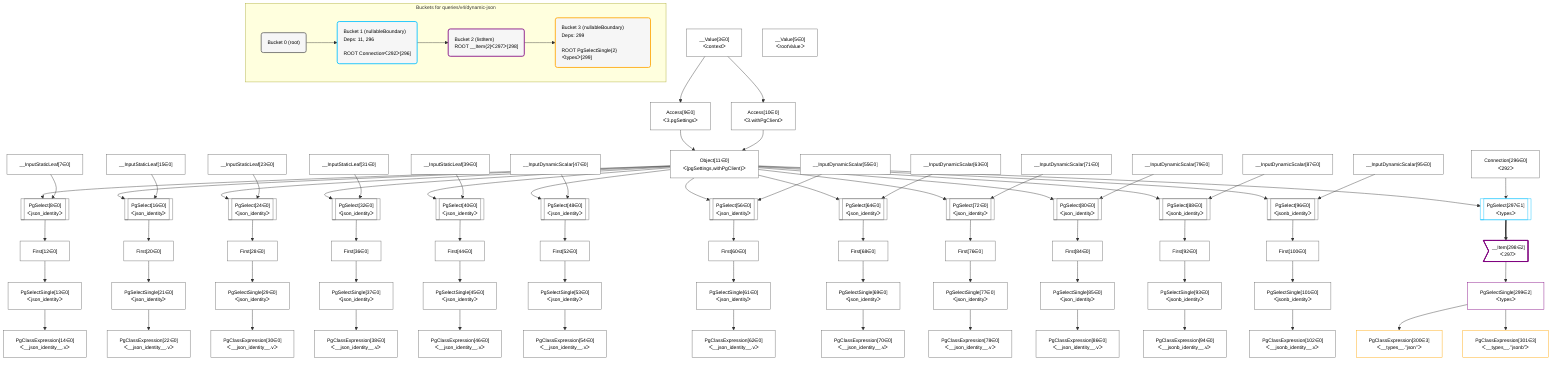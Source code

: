 %%{init: {'themeVariables': { 'fontSize': '12px'}}}%%
graph TD
    classDef path fill:#eee,stroke:#000,color:#000
    classDef plan fill:#fff,stroke-width:1px,color:#000
    classDef itemplan fill:#fff,stroke-width:2px,color:#000
    classDef sideeffectplan fill:#f00,stroke-width:2px,color:#000
    classDef bucket fill:#f6f6f6,color:#000,stroke-width:2px,text-align:left


    %% define steps
    __Value3["__Value[3∈0]<br />ᐸcontextᐳ"]:::plan
    __Value5["__Value[5∈0]<br />ᐸrootValueᐳ"]:::plan
    __InputStaticLeaf7["__InputStaticLeaf[7∈0]"]:::plan
    Access9["Access[9∈0]<br />ᐸ3.pgSettingsᐳ"]:::plan
    Access10["Access[10∈0]<br />ᐸ3.withPgClientᐳ"]:::plan
    Object11["Object[11∈0]<br />ᐸ{pgSettings,withPgClient}ᐳ"]:::plan
    PgSelect8[["PgSelect[8∈0]<br />ᐸjson_identityᐳ"]]:::plan
    First12["First[12∈0]"]:::plan
    PgSelectSingle13["PgSelectSingle[13∈0]<br />ᐸjson_identityᐳ"]:::plan
    PgClassExpression14["PgClassExpression[14∈0]<br />ᐸ__json_identity__.vᐳ"]:::plan
    __InputStaticLeaf15["__InputStaticLeaf[15∈0]"]:::plan
    PgSelect16[["PgSelect[16∈0]<br />ᐸjson_identityᐳ"]]:::plan
    First20["First[20∈0]"]:::plan
    PgSelectSingle21["PgSelectSingle[21∈0]<br />ᐸjson_identityᐳ"]:::plan
    PgClassExpression22["PgClassExpression[22∈0]<br />ᐸ__json_identity__.vᐳ"]:::plan
    __InputStaticLeaf23["__InputStaticLeaf[23∈0]"]:::plan
    PgSelect24[["PgSelect[24∈0]<br />ᐸjson_identityᐳ"]]:::plan
    First28["First[28∈0]"]:::plan
    PgSelectSingle29["PgSelectSingle[29∈0]<br />ᐸjson_identityᐳ"]:::plan
    PgClassExpression30["PgClassExpression[30∈0]<br />ᐸ__json_identity__.vᐳ"]:::plan
    __InputStaticLeaf31["__InputStaticLeaf[31∈0]"]:::plan
    PgSelect32[["PgSelect[32∈0]<br />ᐸjson_identityᐳ"]]:::plan
    First36["First[36∈0]"]:::plan
    PgSelectSingle37["PgSelectSingle[37∈0]<br />ᐸjson_identityᐳ"]:::plan
    PgClassExpression38["PgClassExpression[38∈0]<br />ᐸ__json_identity__.vᐳ"]:::plan
    __InputStaticLeaf39["__InputStaticLeaf[39∈0]"]:::plan
    PgSelect40[["PgSelect[40∈0]<br />ᐸjson_identityᐳ"]]:::plan
    First44["First[44∈0]"]:::plan
    PgSelectSingle45["PgSelectSingle[45∈0]<br />ᐸjson_identityᐳ"]:::plan
    PgClassExpression46["PgClassExpression[46∈0]<br />ᐸ__json_identity__.vᐳ"]:::plan
    __InputDynamicScalar47["__InputDynamicScalar[47∈0]"]:::plan
    PgSelect48[["PgSelect[48∈0]<br />ᐸjson_identityᐳ"]]:::plan
    First52["First[52∈0]"]:::plan
    PgSelectSingle53["PgSelectSingle[53∈0]<br />ᐸjson_identityᐳ"]:::plan
    PgClassExpression54["PgClassExpression[54∈0]<br />ᐸ__json_identity__.vᐳ"]:::plan
    __InputDynamicScalar55["__InputDynamicScalar[55∈0]"]:::plan
    PgSelect56[["PgSelect[56∈0]<br />ᐸjson_identityᐳ"]]:::plan
    First60["First[60∈0]"]:::plan
    PgSelectSingle61["PgSelectSingle[61∈0]<br />ᐸjson_identityᐳ"]:::plan
    PgClassExpression62["PgClassExpression[62∈0]<br />ᐸ__json_identity__.vᐳ"]:::plan
    __InputDynamicScalar63["__InputDynamicScalar[63∈0]"]:::plan
    PgSelect64[["PgSelect[64∈0]<br />ᐸjson_identityᐳ"]]:::plan
    First68["First[68∈0]"]:::plan
    PgSelectSingle69["PgSelectSingle[69∈0]<br />ᐸjson_identityᐳ"]:::plan
    PgClassExpression70["PgClassExpression[70∈0]<br />ᐸ__json_identity__.vᐳ"]:::plan
    __InputDynamicScalar71["__InputDynamicScalar[71∈0]"]:::plan
    PgSelect72[["PgSelect[72∈0]<br />ᐸjson_identityᐳ"]]:::plan
    First76["First[76∈0]"]:::plan
    PgSelectSingle77["PgSelectSingle[77∈0]<br />ᐸjson_identityᐳ"]:::plan
    PgClassExpression78["PgClassExpression[78∈0]<br />ᐸ__json_identity__.vᐳ"]:::plan
    __InputDynamicScalar79["__InputDynamicScalar[79∈0]"]:::plan
    PgSelect80[["PgSelect[80∈0]<br />ᐸjson_identityᐳ"]]:::plan
    First84["First[84∈0]"]:::plan
    PgSelectSingle85["PgSelectSingle[85∈0]<br />ᐸjson_identityᐳ"]:::plan
    PgClassExpression86["PgClassExpression[86∈0]<br />ᐸ__json_identity__.vᐳ"]:::plan
    __InputDynamicScalar87["__InputDynamicScalar[87∈0]"]:::plan
    PgSelect88[["PgSelect[88∈0]<br />ᐸjsonb_identityᐳ"]]:::plan
    First92["First[92∈0]"]:::plan
    PgSelectSingle93["PgSelectSingle[93∈0]<br />ᐸjsonb_identityᐳ"]:::plan
    PgClassExpression94["PgClassExpression[94∈0]<br />ᐸ__jsonb_identity__.vᐳ"]:::plan
    __InputDynamicScalar95["__InputDynamicScalar[95∈0]"]:::plan
    PgSelect96[["PgSelect[96∈0]<br />ᐸjsonb_identityᐳ"]]:::plan
    First100["First[100∈0]"]:::plan
    PgSelectSingle101["PgSelectSingle[101∈0]<br />ᐸjsonb_identityᐳ"]:::plan
    PgClassExpression102["PgClassExpression[102∈0]<br />ᐸ__jsonb_identity__.vᐳ"]:::plan
    Connection296["Connection[296∈0]<br />ᐸ292ᐳ"]:::plan
    PgSelect297[["PgSelect[297∈1]<br />ᐸtypesᐳ"]]:::plan
    __Item298>"__Item[298∈2]<br />ᐸ297ᐳ"]:::itemplan
    PgSelectSingle299["PgSelectSingle[299∈2]<br />ᐸtypesᐳ"]:::plan
    PgClassExpression300["PgClassExpression[300∈3]<br />ᐸ__types__.”json”ᐳ"]:::plan
    PgClassExpression301["PgClassExpression[301∈3]<br />ᐸ__types__.”jsonb”ᐳ"]:::plan

    %% plan dependencies
    __Value3 --> Access9
    __Value3 --> Access10
    Access9 & Access10 --> Object11
    Object11 & __InputStaticLeaf7 --> PgSelect8
    PgSelect8 --> First12
    First12 --> PgSelectSingle13
    PgSelectSingle13 --> PgClassExpression14
    Object11 & __InputStaticLeaf15 --> PgSelect16
    PgSelect16 --> First20
    First20 --> PgSelectSingle21
    PgSelectSingle21 --> PgClassExpression22
    Object11 & __InputStaticLeaf23 --> PgSelect24
    PgSelect24 --> First28
    First28 --> PgSelectSingle29
    PgSelectSingle29 --> PgClassExpression30
    Object11 & __InputStaticLeaf31 --> PgSelect32
    PgSelect32 --> First36
    First36 --> PgSelectSingle37
    PgSelectSingle37 --> PgClassExpression38
    Object11 & __InputStaticLeaf39 --> PgSelect40
    PgSelect40 --> First44
    First44 --> PgSelectSingle45
    PgSelectSingle45 --> PgClassExpression46
    Object11 & __InputDynamicScalar47 --> PgSelect48
    PgSelect48 --> First52
    First52 --> PgSelectSingle53
    PgSelectSingle53 --> PgClassExpression54
    Object11 & __InputDynamicScalar55 --> PgSelect56
    PgSelect56 --> First60
    First60 --> PgSelectSingle61
    PgSelectSingle61 --> PgClassExpression62
    Object11 & __InputDynamicScalar63 --> PgSelect64
    PgSelect64 --> First68
    First68 --> PgSelectSingle69
    PgSelectSingle69 --> PgClassExpression70
    Object11 & __InputDynamicScalar71 --> PgSelect72
    PgSelect72 --> First76
    First76 --> PgSelectSingle77
    PgSelectSingle77 --> PgClassExpression78
    Object11 & __InputDynamicScalar79 --> PgSelect80
    PgSelect80 --> First84
    First84 --> PgSelectSingle85
    PgSelectSingle85 --> PgClassExpression86
    Object11 & __InputDynamicScalar87 --> PgSelect88
    PgSelect88 --> First92
    First92 --> PgSelectSingle93
    PgSelectSingle93 --> PgClassExpression94
    Object11 & __InputDynamicScalar95 --> PgSelect96
    PgSelect96 --> First100
    First100 --> PgSelectSingle101
    PgSelectSingle101 --> PgClassExpression102
    Object11 & Connection296 --> PgSelect297
    PgSelect297 ==> __Item298
    __Item298 --> PgSelectSingle299
    PgSelectSingle299 --> PgClassExpression300
    PgSelectSingle299 --> PgClassExpression301

    subgraph "Buckets for queries/v4/dynamic-json"
    Bucket0("Bucket 0 (root)"):::bucket
    classDef bucket0 stroke:#696969
    class Bucket0,__Value3,__Value5,__InputStaticLeaf7,PgSelect8,Access9,Access10,Object11,First12,PgSelectSingle13,PgClassExpression14,__InputStaticLeaf15,PgSelect16,First20,PgSelectSingle21,PgClassExpression22,__InputStaticLeaf23,PgSelect24,First28,PgSelectSingle29,PgClassExpression30,__InputStaticLeaf31,PgSelect32,First36,PgSelectSingle37,PgClassExpression38,__InputStaticLeaf39,PgSelect40,First44,PgSelectSingle45,PgClassExpression46,__InputDynamicScalar47,PgSelect48,First52,PgSelectSingle53,PgClassExpression54,__InputDynamicScalar55,PgSelect56,First60,PgSelectSingle61,PgClassExpression62,__InputDynamicScalar63,PgSelect64,First68,PgSelectSingle69,PgClassExpression70,__InputDynamicScalar71,PgSelect72,First76,PgSelectSingle77,PgClassExpression78,__InputDynamicScalar79,PgSelect80,First84,PgSelectSingle85,PgClassExpression86,__InputDynamicScalar87,PgSelect88,First92,PgSelectSingle93,PgClassExpression94,__InputDynamicScalar95,PgSelect96,First100,PgSelectSingle101,PgClassExpression102,Connection296 bucket0
    Bucket1("Bucket 1 (nullableBoundary)<br />Deps: 11, 296<br /><br />ROOT Connectionᐸ292ᐳ[296]"):::bucket
    classDef bucket1 stroke:#00bfff
    class Bucket1,PgSelect297 bucket1
    Bucket2("Bucket 2 (listItem)<br />ROOT __Item{2}ᐸ297ᐳ[298]"):::bucket
    classDef bucket2 stroke:#7f007f
    class Bucket2,__Item298,PgSelectSingle299 bucket2
    Bucket3("Bucket 3 (nullableBoundary)<br />Deps: 299<br /><br />ROOT PgSelectSingle{2}ᐸtypesᐳ[299]"):::bucket
    classDef bucket3 stroke:#ffa500
    class Bucket3,PgClassExpression300,PgClassExpression301 bucket3
    Bucket0 --> Bucket1
    Bucket1 --> Bucket2
    Bucket2 --> Bucket3
    end
